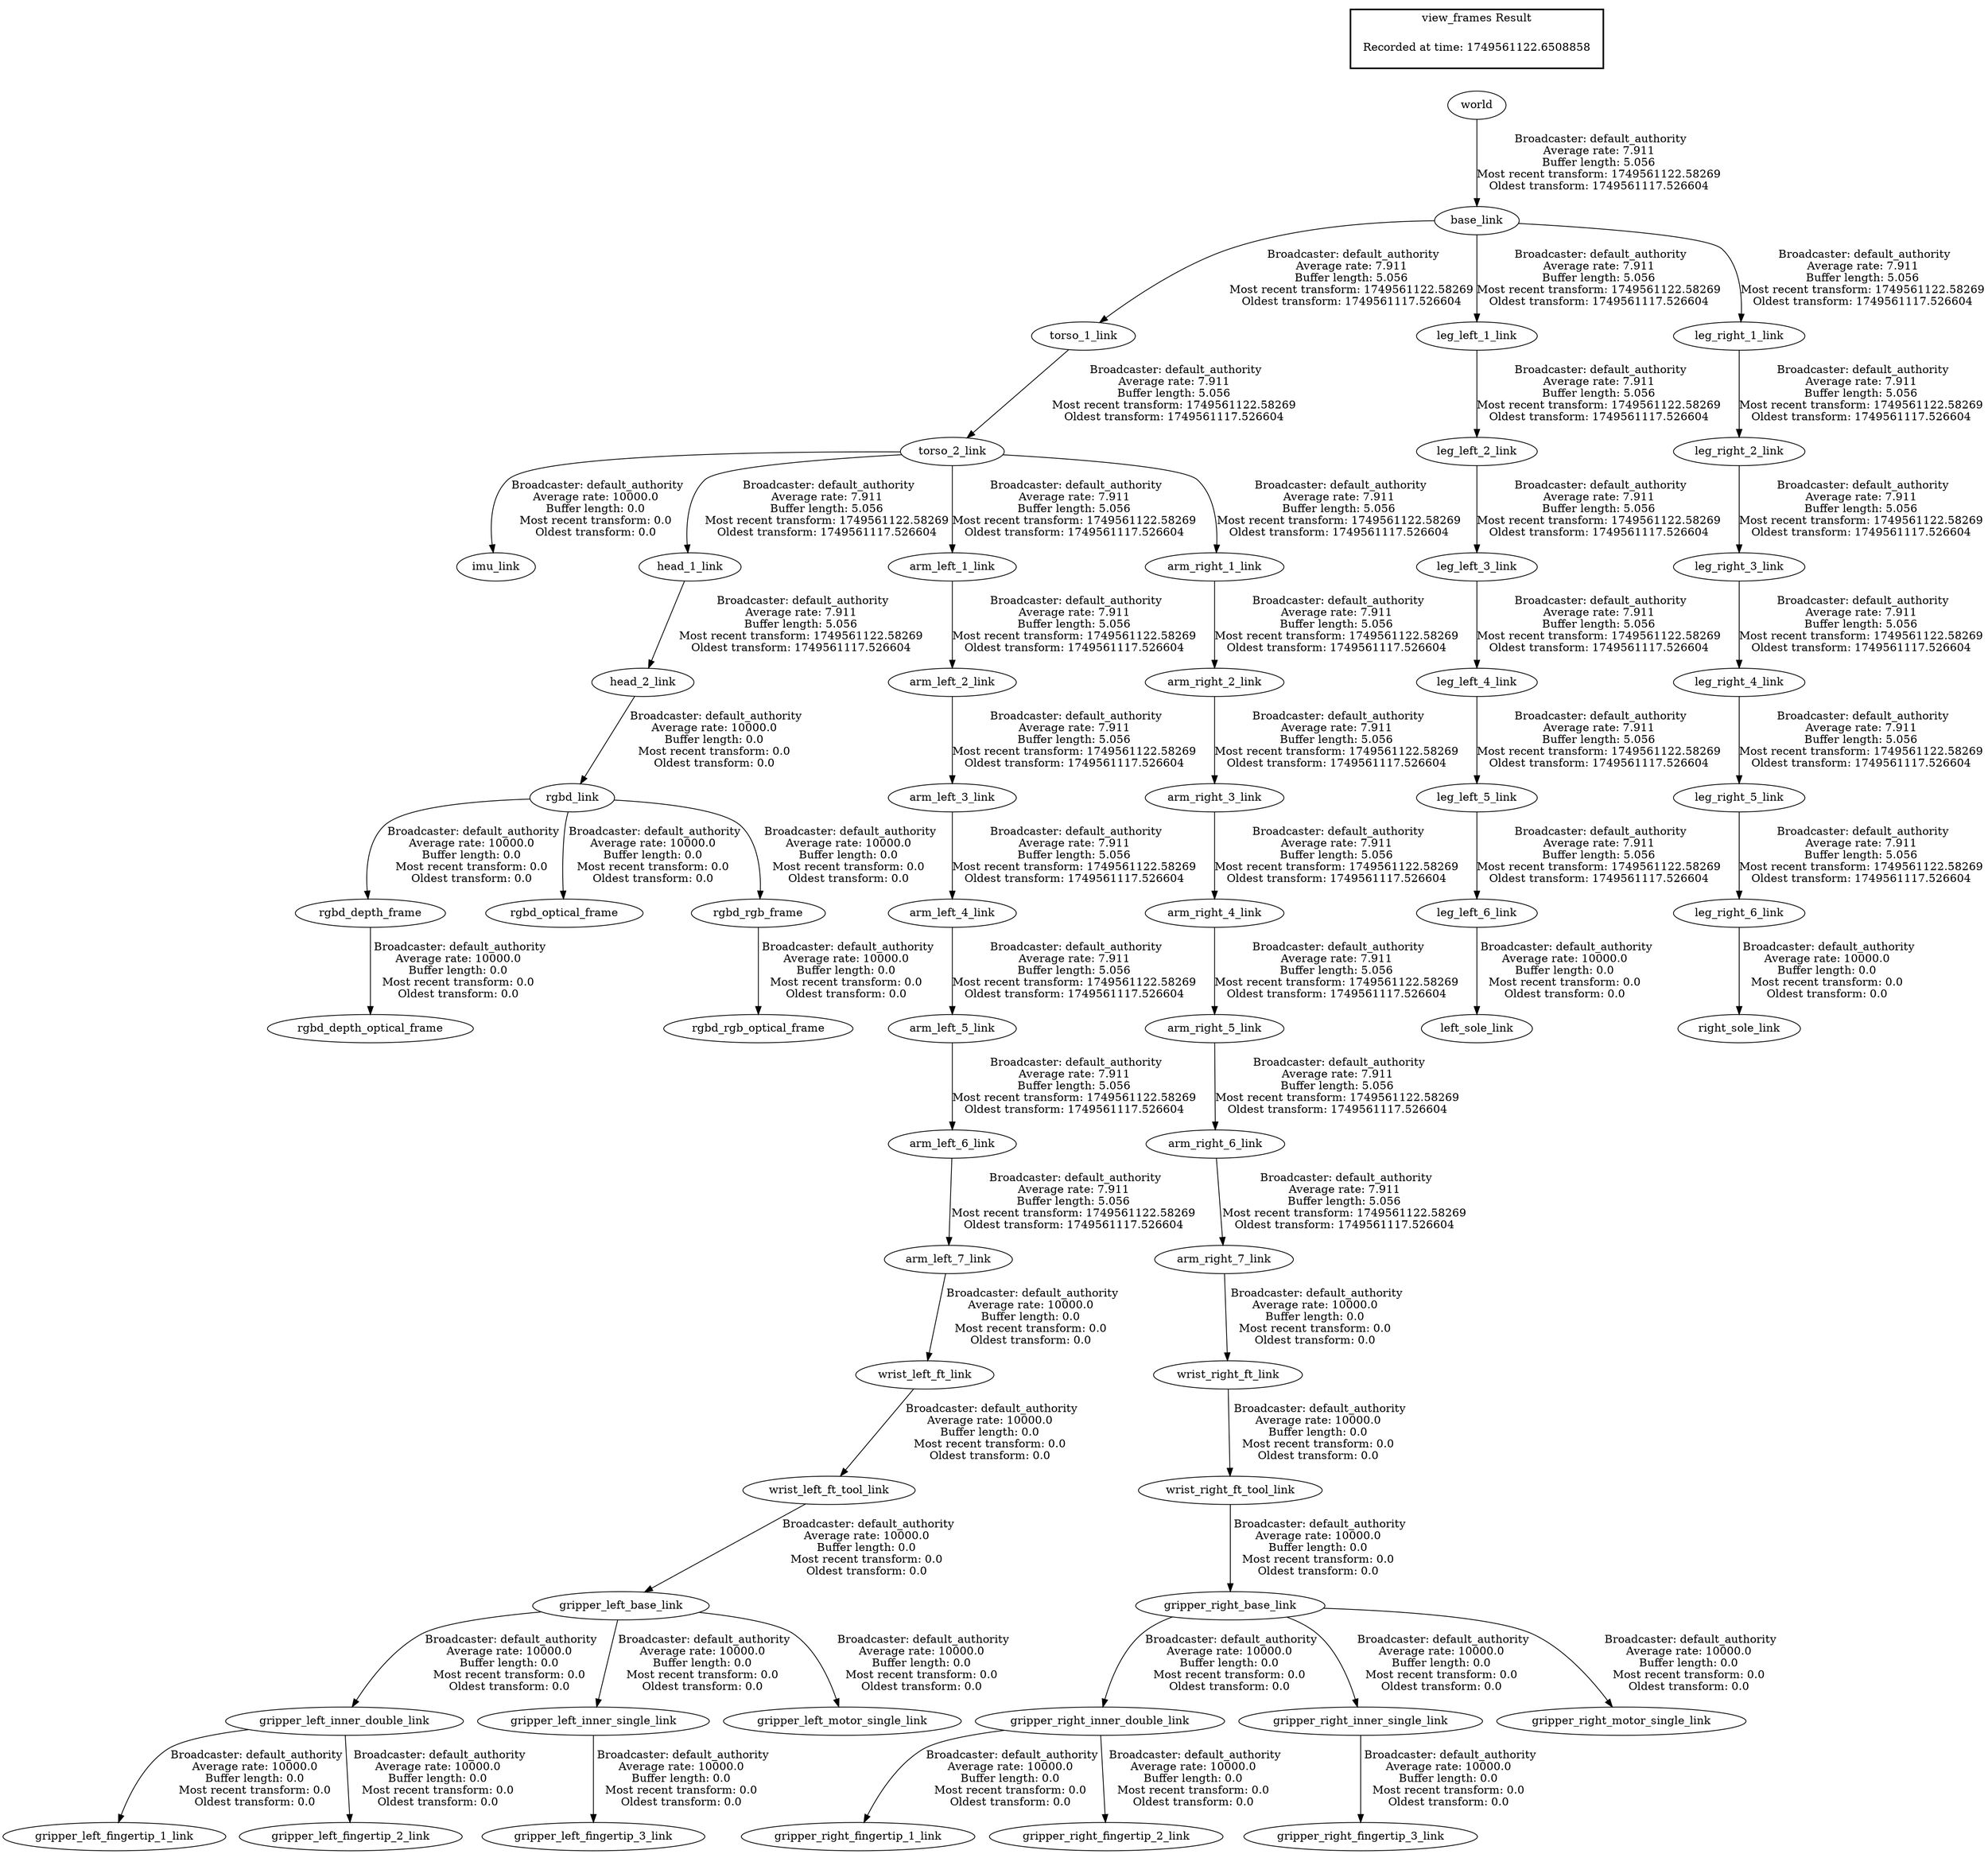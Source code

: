 digraph G {
"world" -> "base_link"[label=" Broadcaster: default_authority\nAverage rate: 7.911\nBuffer length: 5.056\nMost recent transform: 1749561122.58269\nOldest transform: 1749561117.526604\n"];
"wrist_left_ft_tool_link" -> "gripper_left_base_link"[label=" Broadcaster: default_authority\nAverage rate: 10000.0\nBuffer length: 0.0\nMost recent transform: 0.0\nOldest transform: 0.0\n"];
"wrist_left_ft_link" -> "wrist_left_ft_tool_link"[label=" Broadcaster: default_authority\nAverage rate: 10000.0\nBuffer length: 0.0\nMost recent transform: 0.0\nOldest transform: 0.0\n"];
"gripper_left_inner_double_link" -> "gripper_left_fingertip_1_link"[label=" Broadcaster: default_authority\nAverage rate: 10000.0\nBuffer length: 0.0\nMost recent transform: 0.0\nOldest transform: 0.0\n"];
"gripper_left_base_link" -> "gripper_left_inner_double_link"[label=" Broadcaster: default_authority\nAverage rate: 10000.0\nBuffer length: 0.0\nMost recent transform: 0.0\nOldest transform: 0.0\n"];
"gripper_left_inner_double_link" -> "gripper_left_fingertip_2_link"[label=" Broadcaster: default_authority\nAverage rate: 10000.0\nBuffer length: 0.0\nMost recent transform: 0.0\nOldest transform: 0.0\n"];
"gripper_left_inner_single_link" -> "gripper_left_fingertip_3_link"[label=" Broadcaster: default_authority\nAverage rate: 10000.0\nBuffer length: 0.0\nMost recent transform: 0.0\nOldest transform: 0.0\n"];
"gripper_left_base_link" -> "gripper_left_inner_single_link"[label=" Broadcaster: default_authority\nAverage rate: 10000.0\nBuffer length: 0.0\nMost recent transform: 0.0\nOldest transform: 0.0\n"];
"gripper_left_base_link" -> "gripper_left_motor_single_link"[label=" Broadcaster: default_authority\nAverage rate: 10000.0\nBuffer length: 0.0\nMost recent transform: 0.0\nOldest transform: 0.0\n"];
"wrist_right_ft_tool_link" -> "gripper_right_base_link"[label=" Broadcaster: default_authority\nAverage rate: 10000.0\nBuffer length: 0.0\nMost recent transform: 0.0\nOldest transform: 0.0\n"];
"wrist_right_ft_link" -> "wrist_right_ft_tool_link"[label=" Broadcaster: default_authority\nAverage rate: 10000.0\nBuffer length: 0.0\nMost recent transform: 0.0\nOldest transform: 0.0\n"];
"gripper_right_inner_double_link" -> "gripper_right_fingertip_1_link"[label=" Broadcaster: default_authority\nAverage rate: 10000.0\nBuffer length: 0.0\nMost recent transform: 0.0\nOldest transform: 0.0\n"];
"gripper_right_base_link" -> "gripper_right_inner_double_link"[label=" Broadcaster: default_authority\nAverage rate: 10000.0\nBuffer length: 0.0\nMost recent transform: 0.0\nOldest transform: 0.0\n"];
"gripper_right_inner_double_link" -> "gripper_right_fingertip_2_link"[label=" Broadcaster: default_authority\nAverage rate: 10000.0\nBuffer length: 0.0\nMost recent transform: 0.0\nOldest transform: 0.0\n"];
"gripper_right_inner_single_link" -> "gripper_right_fingertip_3_link"[label=" Broadcaster: default_authority\nAverage rate: 10000.0\nBuffer length: 0.0\nMost recent transform: 0.0\nOldest transform: 0.0\n"];
"gripper_right_base_link" -> "gripper_right_inner_single_link"[label=" Broadcaster: default_authority\nAverage rate: 10000.0\nBuffer length: 0.0\nMost recent transform: 0.0\nOldest transform: 0.0\n"];
"gripper_right_base_link" -> "gripper_right_motor_single_link"[label=" Broadcaster: default_authority\nAverage rate: 10000.0\nBuffer length: 0.0\nMost recent transform: 0.0\nOldest transform: 0.0\n"];
"torso_2_link" -> "imu_link"[label=" Broadcaster: default_authority\nAverage rate: 10000.0\nBuffer length: 0.0\nMost recent transform: 0.0\nOldest transform: 0.0\n"];
"torso_1_link" -> "torso_2_link"[label=" Broadcaster: default_authority\nAverage rate: 7.911\nBuffer length: 5.056\nMost recent transform: 1749561122.58269\nOldest transform: 1749561117.526604\n"];
"leg_left_6_link" -> "left_sole_link"[label=" Broadcaster: default_authority\nAverage rate: 10000.0\nBuffer length: 0.0\nMost recent transform: 0.0\nOldest transform: 0.0\n"];
"leg_left_5_link" -> "leg_left_6_link"[label=" Broadcaster: default_authority\nAverage rate: 7.911\nBuffer length: 5.056\nMost recent transform: 1749561122.58269\nOldest transform: 1749561117.526604\n"];
"leg_right_6_link" -> "right_sole_link"[label=" Broadcaster: default_authority\nAverage rate: 10000.0\nBuffer length: 0.0\nMost recent transform: 0.0\nOldest transform: 0.0\n"];
"leg_right_5_link" -> "leg_right_6_link"[label=" Broadcaster: default_authority\nAverage rate: 7.911\nBuffer length: 5.056\nMost recent transform: 1749561122.58269\nOldest transform: 1749561117.526604\n"];
"rgbd_link" -> "rgbd_depth_frame"[label=" Broadcaster: default_authority\nAverage rate: 10000.0\nBuffer length: 0.0\nMost recent transform: 0.0\nOldest transform: 0.0\n"];
"head_2_link" -> "rgbd_link"[label=" Broadcaster: default_authority\nAverage rate: 10000.0\nBuffer length: 0.0\nMost recent transform: 0.0\nOldest transform: 0.0\n"];
"rgbd_depth_frame" -> "rgbd_depth_optical_frame"[label=" Broadcaster: default_authority\nAverage rate: 10000.0\nBuffer length: 0.0\nMost recent transform: 0.0\nOldest transform: 0.0\n"];
"head_1_link" -> "head_2_link"[label=" Broadcaster: default_authority\nAverage rate: 7.911\nBuffer length: 5.056\nMost recent transform: 1749561122.58269\nOldest transform: 1749561117.526604\n"];
"rgbd_link" -> "rgbd_optical_frame"[label=" Broadcaster: default_authority\nAverage rate: 10000.0\nBuffer length: 0.0\nMost recent transform: 0.0\nOldest transform: 0.0\n"];
"rgbd_link" -> "rgbd_rgb_frame"[label=" Broadcaster: default_authority\nAverage rate: 10000.0\nBuffer length: 0.0\nMost recent transform: 0.0\nOldest transform: 0.0\n"];
"rgbd_rgb_frame" -> "rgbd_rgb_optical_frame"[label=" Broadcaster: default_authority\nAverage rate: 10000.0\nBuffer length: 0.0\nMost recent transform: 0.0\nOldest transform: 0.0\n"];
"arm_left_7_link" -> "wrist_left_ft_link"[label=" Broadcaster: default_authority\nAverage rate: 10000.0\nBuffer length: 0.0\nMost recent transform: 0.0\nOldest transform: 0.0\n"];
"arm_left_6_link" -> "arm_left_7_link"[label=" Broadcaster: default_authority\nAverage rate: 7.911\nBuffer length: 5.056\nMost recent transform: 1749561122.58269\nOldest transform: 1749561117.526604\n"];
"arm_right_7_link" -> "wrist_right_ft_link"[label=" Broadcaster: default_authority\nAverage rate: 10000.0\nBuffer length: 0.0\nMost recent transform: 0.0\nOldest transform: 0.0\n"];
"arm_right_6_link" -> "arm_right_7_link"[label=" Broadcaster: default_authority\nAverage rate: 7.911\nBuffer length: 5.056\nMost recent transform: 1749561122.58269\nOldest transform: 1749561117.526604\n"];
"torso_2_link" -> "arm_left_1_link"[label=" Broadcaster: default_authority\nAverage rate: 7.911\nBuffer length: 5.056\nMost recent transform: 1749561122.58269\nOldest transform: 1749561117.526604\n"];
"arm_left_1_link" -> "arm_left_2_link"[label=" Broadcaster: default_authority\nAverage rate: 7.911\nBuffer length: 5.056\nMost recent transform: 1749561122.58269\nOldest transform: 1749561117.526604\n"];
"arm_left_2_link" -> "arm_left_3_link"[label=" Broadcaster: default_authority\nAverage rate: 7.911\nBuffer length: 5.056\nMost recent transform: 1749561122.58269\nOldest transform: 1749561117.526604\n"];
"arm_left_3_link" -> "arm_left_4_link"[label=" Broadcaster: default_authority\nAverage rate: 7.911\nBuffer length: 5.056\nMost recent transform: 1749561122.58269\nOldest transform: 1749561117.526604\n"];
"arm_left_4_link" -> "arm_left_5_link"[label=" Broadcaster: default_authority\nAverage rate: 7.911\nBuffer length: 5.056\nMost recent transform: 1749561122.58269\nOldest transform: 1749561117.526604\n"];
"arm_left_5_link" -> "arm_left_6_link"[label=" Broadcaster: default_authority\nAverage rate: 7.911\nBuffer length: 5.056\nMost recent transform: 1749561122.58269\nOldest transform: 1749561117.526604\n"];
"torso_2_link" -> "arm_right_1_link"[label=" Broadcaster: default_authority\nAverage rate: 7.911\nBuffer length: 5.056\nMost recent transform: 1749561122.58269\nOldest transform: 1749561117.526604\n"];
"arm_right_1_link" -> "arm_right_2_link"[label=" Broadcaster: default_authority\nAverage rate: 7.911\nBuffer length: 5.056\nMost recent transform: 1749561122.58269\nOldest transform: 1749561117.526604\n"];
"arm_right_2_link" -> "arm_right_3_link"[label=" Broadcaster: default_authority\nAverage rate: 7.911\nBuffer length: 5.056\nMost recent transform: 1749561122.58269\nOldest transform: 1749561117.526604\n"];
"arm_right_3_link" -> "arm_right_4_link"[label=" Broadcaster: default_authority\nAverage rate: 7.911\nBuffer length: 5.056\nMost recent transform: 1749561122.58269\nOldest transform: 1749561117.526604\n"];
"arm_right_4_link" -> "arm_right_5_link"[label=" Broadcaster: default_authority\nAverage rate: 7.911\nBuffer length: 5.056\nMost recent transform: 1749561122.58269\nOldest transform: 1749561117.526604\n"];
"arm_right_5_link" -> "arm_right_6_link"[label=" Broadcaster: default_authority\nAverage rate: 7.911\nBuffer length: 5.056\nMost recent transform: 1749561122.58269\nOldest transform: 1749561117.526604\n"];
"torso_2_link" -> "head_1_link"[label=" Broadcaster: default_authority\nAverage rate: 7.911\nBuffer length: 5.056\nMost recent transform: 1749561122.58269\nOldest transform: 1749561117.526604\n"];
"base_link" -> "leg_left_1_link"[label=" Broadcaster: default_authority\nAverage rate: 7.911\nBuffer length: 5.056\nMost recent transform: 1749561122.58269\nOldest transform: 1749561117.526604\n"];
"leg_left_1_link" -> "leg_left_2_link"[label=" Broadcaster: default_authority\nAverage rate: 7.911\nBuffer length: 5.056\nMost recent transform: 1749561122.58269\nOldest transform: 1749561117.526604\n"];
"leg_left_2_link" -> "leg_left_3_link"[label=" Broadcaster: default_authority\nAverage rate: 7.911\nBuffer length: 5.056\nMost recent transform: 1749561122.58269\nOldest transform: 1749561117.526604\n"];
"leg_left_3_link" -> "leg_left_4_link"[label=" Broadcaster: default_authority\nAverage rate: 7.911\nBuffer length: 5.056\nMost recent transform: 1749561122.58269\nOldest transform: 1749561117.526604\n"];
"leg_left_4_link" -> "leg_left_5_link"[label=" Broadcaster: default_authority\nAverage rate: 7.911\nBuffer length: 5.056\nMost recent transform: 1749561122.58269\nOldest transform: 1749561117.526604\n"];
"base_link" -> "leg_right_1_link"[label=" Broadcaster: default_authority\nAverage rate: 7.911\nBuffer length: 5.056\nMost recent transform: 1749561122.58269\nOldest transform: 1749561117.526604\n"];
"leg_right_1_link" -> "leg_right_2_link"[label=" Broadcaster: default_authority\nAverage rate: 7.911\nBuffer length: 5.056\nMost recent transform: 1749561122.58269\nOldest transform: 1749561117.526604\n"];
"leg_right_2_link" -> "leg_right_3_link"[label=" Broadcaster: default_authority\nAverage rate: 7.911\nBuffer length: 5.056\nMost recent transform: 1749561122.58269\nOldest transform: 1749561117.526604\n"];
"leg_right_3_link" -> "leg_right_4_link"[label=" Broadcaster: default_authority\nAverage rate: 7.911\nBuffer length: 5.056\nMost recent transform: 1749561122.58269\nOldest transform: 1749561117.526604\n"];
"leg_right_4_link" -> "leg_right_5_link"[label=" Broadcaster: default_authority\nAverage rate: 7.911\nBuffer length: 5.056\nMost recent transform: 1749561122.58269\nOldest transform: 1749561117.526604\n"];
"base_link" -> "torso_1_link"[label=" Broadcaster: default_authority\nAverage rate: 7.911\nBuffer length: 5.056\nMost recent transform: 1749561122.58269\nOldest transform: 1749561117.526604\n"];
edge [style=invis];
 subgraph cluster_legend { style=bold; color=black; label ="view_frames Result";
"Recorded at time: 1749561122.6508858"[ shape=plaintext ] ;
}->"world";
}